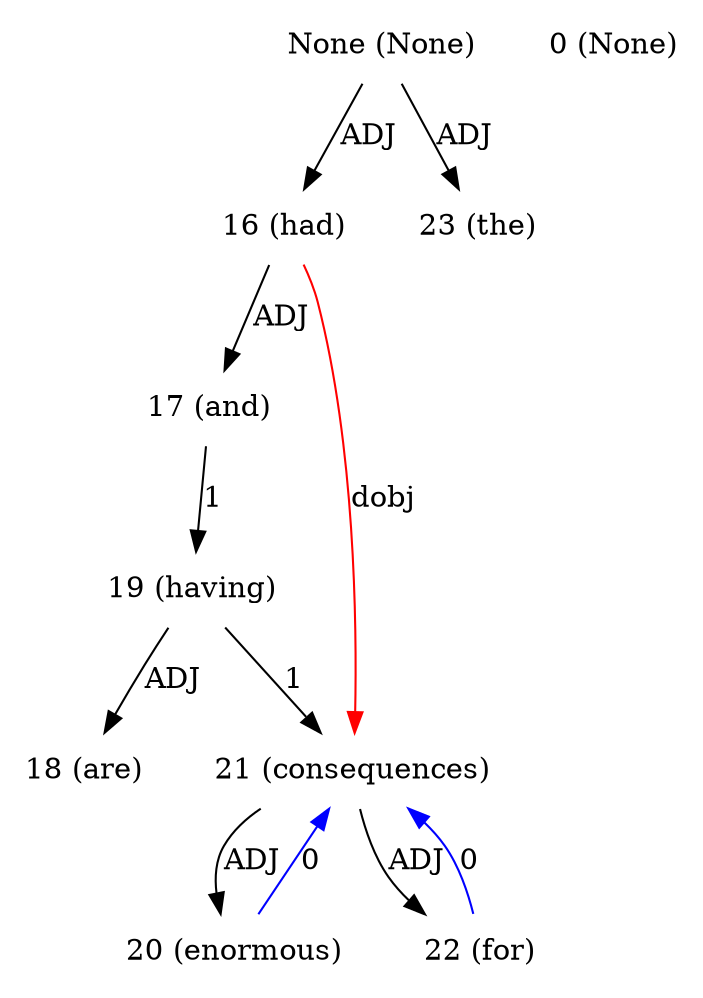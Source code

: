 digraph G{
edge [dir=forward]
node [shape=plaintext]

None [label="None (None)"]
None -> 16 [label="ADJ"]
None [label="None (None)"]
None -> 23 [label="ADJ"]
0 [label="0 (None)"]
16 [label="16 (had)"]
16 -> 17 [label="ADJ"]
17 [label="17 (and)"]
17 -> 19 [label="1"]
18 [label="18 (are)"]
19 [label="19 (having)"]
19 -> 21 [label="1"]
19 -> 18 [label="ADJ"]
20 [label="20 (enormous)"]
20 -> 21 [label="0", color="blue"]
21 [label="21 (consequences)"]
21 -> 20 [label="ADJ"]
21 -> 22 [label="ADJ"]
16 -> 21 [label="dobj", color="red"]
22 [label="22 (for)"]
22 -> 21 [label="0", color="blue"]
23 [label="23 (the)"]
}

